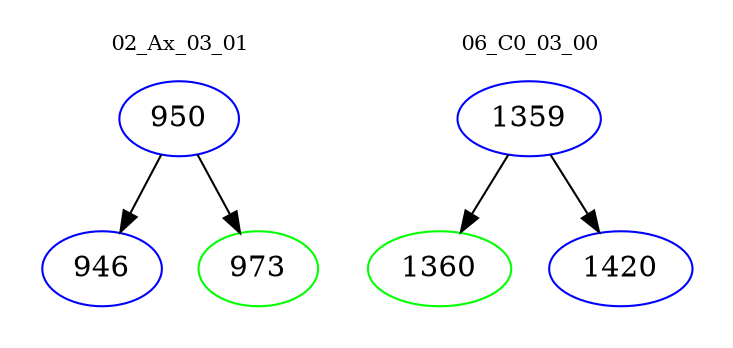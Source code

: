 digraph{
subgraph cluster_0 {
color = white
label = "02_Ax_03_01";
fontsize=10;
T0_950 [label="950", color="blue"]
T0_950 -> T0_946 [color="black"]
T0_946 [label="946", color="blue"]
T0_950 -> T0_973 [color="black"]
T0_973 [label="973", color="green"]
}
subgraph cluster_1 {
color = white
label = "06_C0_03_00";
fontsize=10;
T1_1359 [label="1359", color="blue"]
T1_1359 -> T1_1360 [color="black"]
T1_1360 [label="1360", color="green"]
T1_1359 -> T1_1420 [color="black"]
T1_1420 [label="1420", color="blue"]
}
}
